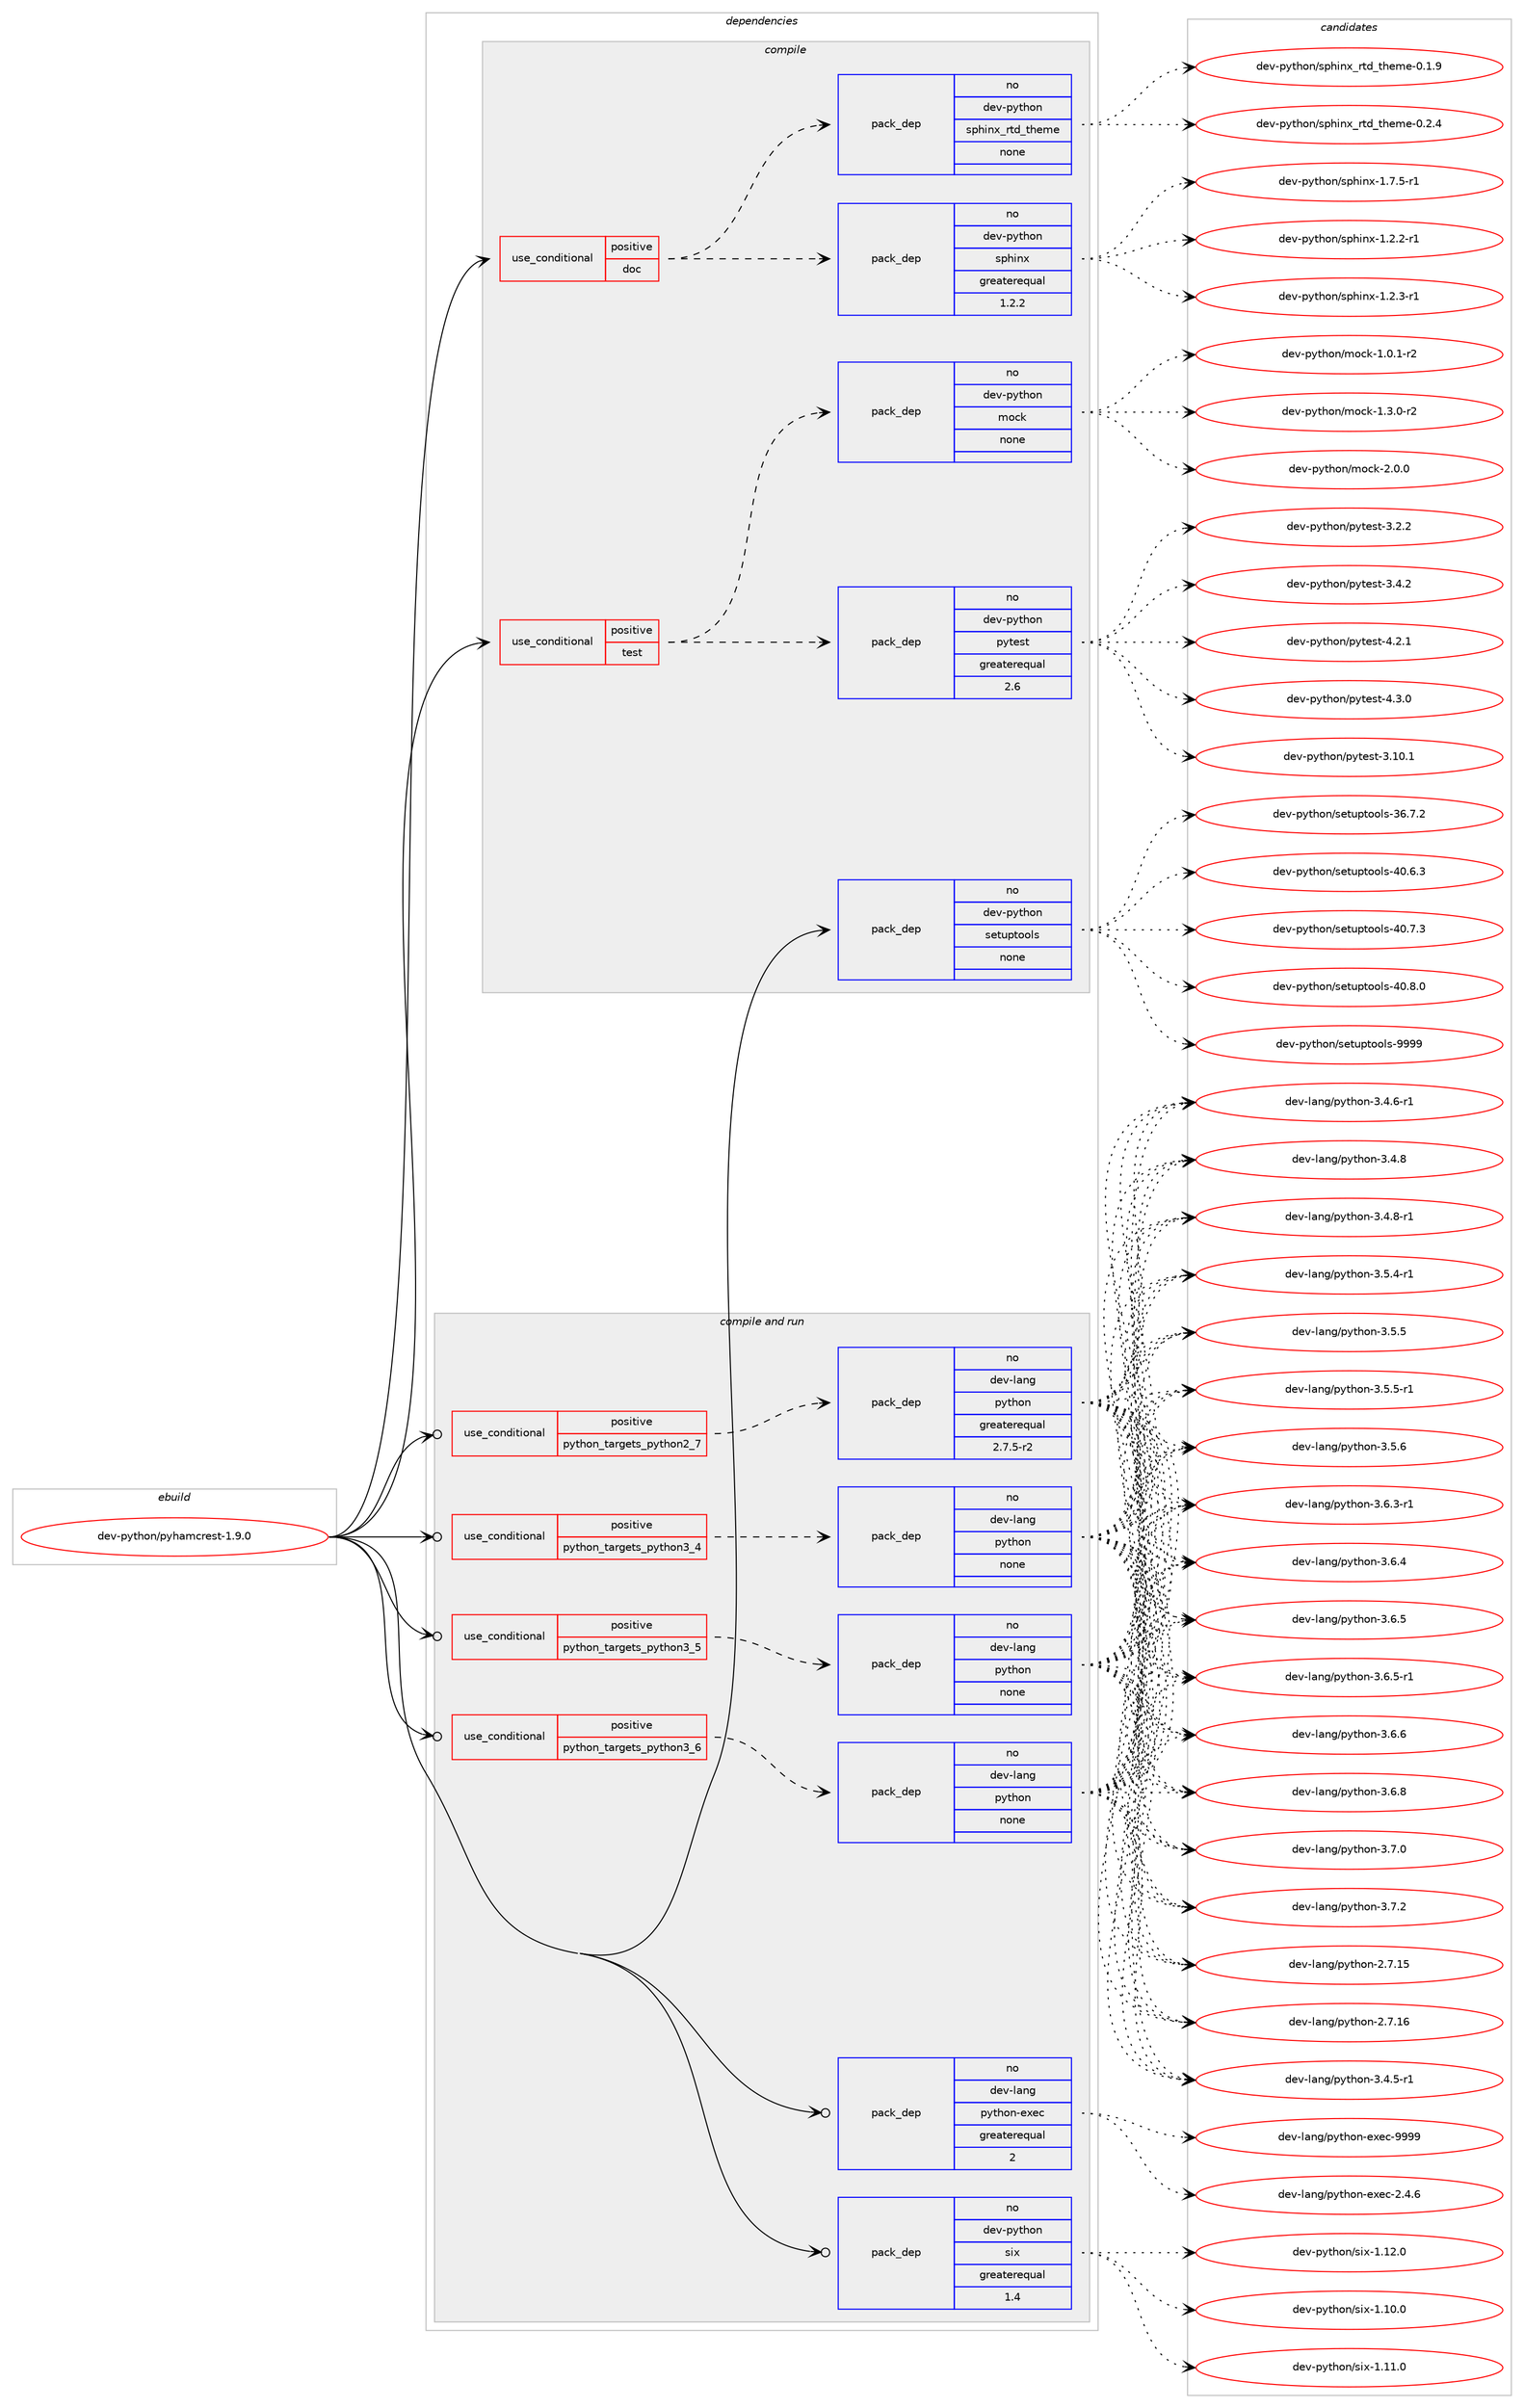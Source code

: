 digraph prolog {

# *************
# Graph options
# *************

newrank=true;
concentrate=true;
compound=true;
graph [rankdir=LR,fontname=Helvetica,fontsize=10,ranksep=1.5];#, ranksep=2.5, nodesep=0.2];
edge  [arrowhead=vee];
node  [fontname=Helvetica,fontsize=10];

# **********
# The ebuild
# **********

subgraph cluster_leftcol {
color=gray;
rank=same;
label=<<i>ebuild</i>>;
id [label="dev-python/pyhamcrest-1.9.0", color=red, width=4, href="../dev-python/pyhamcrest-1.9.0.svg"];
}

# ****************
# The dependencies
# ****************

subgraph cluster_midcol {
color=gray;
label=<<i>dependencies</i>>;
subgraph cluster_compile {
fillcolor="#eeeeee";
style=filled;
label=<<i>compile</i>>;
subgraph cond380997 {
dependency1429894 [label=<<TABLE BORDER="0" CELLBORDER="1" CELLSPACING="0" CELLPADDING="4"><TR><TD ROWSPAN="3" CELLPADDING="10">use_conditional</TD></TR><TR><TD>positive</TD></TR><TR><TD>doc</TD></TR></TABLE>>, shape=none, color=red];
subgraph pack1025577 {
dependency1429895 [label=<<TABLE BORDER="0" CELLBORDER="1" CELLSPACING="0" CELLPADDING="4" WIDTH="220"><TR><TD ROWSPAN="6" CELLPADDING="30">pack_dep</TD></TR><TR><TD WIDTH="110">no</TD></TR><TR><TD>dev-python</TD></TR><TR><TD>sphinx</TD></TR><TR><TD>greaterequal</TD></TR><TR><TD>1.2.2</TD></TR></TABLE>>, shape=none, color=blue];
}
dependency1429894:e -> dependency1429895:w [weight=20,style="dashed",arrowhead="vee"];
subgraph pack1025578 {
dependency1429896 [label=<<TABLE BORDER="0" CELLBORDER="1" CELLSPACING="0" CELLPADDING="4" WIDTH="220"><TR><TD ROWSPAN="6" CELLPADDING="30">pack_dep</TD></TR><TR><TD WIDTH="110">no</TD></TR><TR><TD>dev-python</TD></TR><TR><TD>sphinx_rtd_theme</TD></TR><TR><TD>none</TD></TR><TR><TD></TD></TR></TABLE>>, shape=none, color=blue];
}
dependency1429894:e -> dependency1429896:w [weight=20,style="dashed",arrowhead="vee"];
}
id:e -> dependency1429894:w [weight=20,style="solid",arrowhead="vee"];
subgraph cond380998 {
dependency1429897 [label=<<TABLE BORDER="0" CELLBORDER="1" CELLSPACING="0" CELLPADDING="4"><TR><TD ROWSPAN="3" CELLPADDING="10">use_conditional</TD></TR><TR><TD>positive</TD></TR><TR><TD>test</TD></TR></TABLE>>, shape=none, color=red];
subgraph pack1025579 {
dependency1429898 [label=<<TABLE BORDER="0" CELLBORDER="1" CELLSPACING="0" CELLPADDING="4" WIDTH="220"><TR><TD ROWSPAN="6" CELLPADDING="30">pack_dep</TD></TR><TR><TD WIDTH="110">no</TD></TR><TR><TD>dev-python</TD></TR><TR><TD>pytest</TD></TR><TR><TD>greaterequal</TD></TR><TR><TD>2.6</TD></TR></TABLE>>, shape=none, color=blue];
}
dependency1429897:e -> dependency1429898:w [weight=20,style="dashed",arrowhead="vee"];
subgraph pack1025580 {
dependency1429899 [label=<<TABLE BORDER="0" CELLBORDER="1" CELLSPACING="0" CELLPADDING="4" WIDTH="220"><TR><TD ROWSPAN="6" CELLPADDING="30">pack_dep</TD></TR><TR><TD WIDTH="110">no</TD></TR><TR><TD>dev-python</TD></TR><TR><TD>mock</TD></TR><TR><TD>none</TD></TR><TR><TD></TD></TR></TABLE>>, shape=none, color=blue];
}
dependency1429897:e -> dependency1429899:w [weight=20,style="dashed",arrowhead="vee"];
}
id:e -> dependency1429897:w [weight=20,style="solid",arrowhead="vee"];
subgraph pack1025581 {
dependency1429900 [label=<<TABLE BORDER="0" CELLBORDER="1" CELLSPACING="0" CELLPADDING="4" WIDTH="220"><TR><TD ROWSPAN="6" CELLPADDING="30">pack_dep</TD></TR><TR><TD WIDTH="110">no</TD></TR><TR><TD>dev-python</TD></TR><TR><TD>setuptools</TD></TR><TR><TD>none</TD></TR><TR><TD></TD></TR></TABLE>>, shape=none, color=blue];
}
id:e -> dependency1429900:w [weight=20,style="solid",arrowhead="vee"];
}
subgraph cluster_compileandrun {
fillcolor="#eeeeee";
style=filled;
label=<<i>compile and run</i>>;
subgraph cond380999 {
dependency1429901 [label=<<TABLE BORDER="0" CELLBORDER="1" CELLSPACING="0" CELLPADDING="4"><TR><TD ROWSPAN="3" CELLPADDING="10">use_conditional</TD></TR><TR><TD>positive</TD></TR><TR><TD>python_targets_python2_7</TD></TR></TABLE>>, shape=none, color=red];
subgraph pack1025582 {
dependency1429902 [label=<<TABLE BORDER="0" CELLBORDER="1" CELLSPACING="0" CELLPADDING="4" WIDTH="220"><TR><TD ROWSPAN="6" CELLPADDING="30">pack_dep</TD></TR><TR><TD WIDTH="110">no</TD></TR><TR><TD>dev-lang</TD></TR><TR><TD>python</TD></TR><TR><TD>greaterequal</TD></TR><TR><TD>2.7.5-r2</TD></TR></TABLE>>, shape=none, color=blue];
}
dependency1429901:e -> dependency1429902:w [weight=20,style="dashed",arrowhead="vee"];
}
id:e -> dependency1429901:w [weight=20,style="solid",arrowhead="odotvee"];
subgraph cond381000 {
dependency1429903 [label=<<TABLE BORDER="0" CELLBORDER="1" CELLSPACING="0" CELLPADDING="4"><TR><TD ROWSPAN="3" CELLPADDING="10">use_conditional</TD></TR><TR><TD>positive</TD></TR><TR><TD>python_targets_python3_4</TD></TR></TABLE>>, shape=none, color=red];
subgraph pack1025583 {
dependency1429904 [label=<<TABLE BORDER="0" CELLBORDER="1" CELLSPACING="0" CELLPADDING="4" WIDTH="220"><TR><TD ROWSPAN="6" CELLPADDING="30">pack_dep</TD></TR><TR><TD WIDTH="110">no</TD></TR><TR><TD>dev-lang</TD></TR><TR><TD>python</TD></TR><TR><TD>none</TD></TR><TR><TD></TD></TR></TABLE>>, shape=none, color=blue];
}
dependency1429903:e -> dependency1429904:w [weight=20,style="dashed",arrowhead="vee"];
}
id:e -> dependency1429903:w [weight=20,style="solid",arrowhead="odotvee"];
subgraph cond381001 {
dependency1429905 [label=<<TABLE BORDER="0" CELLBORDER="1" CELLSPACING="0" CELLPADDING="4"><TR><TD ROWSPAN="3" CELLPADDING="10">use_conditional</TD></TR><TR><TD>positive</TD></TR><TR><TD>python_targets_python3_5</TD></TR></TABLE>>, shape=none, color=red];
subgraph pack1025584 {
dependency1429906 [label=<<TABLE BORDER="0" CELLBORDER="1" CELLSPACING="0" CELLPADDING="4" WIDTH="220"><TR><TD ROWSPAN="6" CELLPADDING="30">pack_dep</TD></TR><TR><TD WIDTH="110">no</TD></TR><TR><TD>dev-lang</TD></TR><TR><TD>python</TD></TR><TR><TD>none</TD></TR><TR><TD></TD></TR></TABLE>>, shape=none, color=blue];
}
dependency1429905:e -> dependency1429906:w [weight=20,style="dashed",arrowhead="vee"];
}
id:e -> dependency1429905:w [weight=20,style="solid",arrowhead="odotvee"];
subgraph cond381002 {
dependency1429907 [label=<<TABLE BORDER="0" CELLBORDER="1" CELLSPACING="0" CELLPADDING="4"><TR><TD ROWSPAN="3" CELLPADDING="10">use_conditional</TD></TR><TR><TD>positive</TD></TR><TR><TD>python_targets_python3_6</TD></TR></TABLE>>, shape=none, color=red];
subgraph pack1025585 {
dependency1429908 [label=<<TABLE BORDER="0" CELLBORDER="1" CELLSPACING="0" CELLPADDING="4" WIDTH="220"><TR><TD ROWSPAN="6" CELLPADDING="30">pack_dep</TD></TR><TR><TD WIDTH="110">no</TD></TR><TR><TD>dev-lang</TD></TR><TR><TD>python</TD></TR><TR><TD>none</TD></TR><TR><TD></TD></TR></TABLE>>, shape=none, color=blue];
}
dependency1429907:e -> dependency1429908:w [weight=20,style="dashed",arrowhead="vee"];
}
id:e -> dependency1429907:w [weight=20,style="solid",arrowhead="odotvee"];
subgraph pack1025586 {
dependency1429909 [label=<<TABLE BORDER="0" CELLBORDER="1" CELLSPACING="0" CELLPADDING="4" WIDTH="220"><TR><TD ROWSPAN="6" CELLPADDING="30">pack_dep</TD></TR><TR><TD WIDTH="110">no</TD></TR><TR><TD>dev-lang</TD></TR><TR><TD>python-exec</TD></TR><TR><TD>greaterequal</TD></TR><TR><TD>2</TD></TR></TABLE>>, shape=none, color=blue];
}
id:e -> dependency1429909:w [weight=20,style="solid",arrowhead="odotvee"];
subgraph pack1025587 {
dependency1429910 [label=<<TABLE BORDER="0" CELLBORDER="1" CELLSPACING="0" CELLPADDING="4" WIDTH="220"><TR><TD ROWSPAN="6" CELLPADDING="30">pack_dep</TD></TR><TR><TD WIDTH="110">no</TD></TR><TR><TD>dev-python</TD></TR><TR><TD>six</TD></TR><TR><TD>greaterequal</TD></TR><TR><TD>1.4</TD></TR></TABLE>>, shape=none, color=blue];
}
id:e -> dependency1429910:w [weight=20,style="solid",arrowhead="odotvee"];
}
subgraph cluster_run {
fillcolor="#eeeeee";
style=filled;
label=<<i>run</i>>;
}
}

# **************
# The candidates
# **************

subgraph cluster_choices {
rank=same;
color=gray;
label=<<i>candidates</i>>;

subgraph choice1025577 {
color=black;
nodesep=1;
choice10010111845112121116104111110471151121041051101204549465046504511449 [label="dev-python/sphinx-1.2.2-r1", color=red, width=4,href="../dev-python/sphinx-1.2.2-r1.svg"];
choice10010111845112121116104111110471151121041051101204549465046514511449 [label="dev-python/sphinx-1.2.3-r1", color=red, width=4,href="../dev-python/sphinx-1.2.3-r1.svg"];
choice10010111845112121116104111110471151121041051101204549465546534511449 [label="dev-python/sphinx-1.7.5-r1", color=red, width=4,href="../dev-python/sphinx-1.7.5-r1.svg"];
dependency1429895:e -> choice10010111845112121116104111110471151121041051101204549465046504511449:w [style=dotted,weight="100"];
dependency1429895:e -> choice10010111845112121116104111110471151121041051101204549465046514511449:w [style=dotted,weight="100"];
dependency1429895:e -> choice10010111845112121116104111110471151121041051101204549465546534511449:w [style=dotted,weight="100"];
}
subgraph choice1025578 {
color=black;
nodesep=1;
choice10010111845112121116104111110471151121041051101209511411610095116104101109101454846494657 [label="dev-python/sphinx_rtd_theme-0.1.9", color=red, width=4,href="../dev-python/sphinx_rtd_theme-0.1.9.svg"];
choice10010111845112121116104111110471151121041051101209511411610095116104101109101454846504652 [label="dev-python/sphinx_rtd_theme-0.2.4", color=red, width=4,href="../dev-python/sphinx_rtd_theme-0.2.4.svg"];
dependency1429896:e -> choice10010111845112121116104111110471151121041051101209511411610095116104101109101454846494657:w [style=dotted,weight="100"];
dependency1429896:e -> choice10010111845112121116104111110471151121041051101209511411610095116104101109101454846504652:w [style=dotted,weight="100"];
}
subgraph choice1025579 {
color=black;
nodesep=1;
choice100101118451121211161041111104711212111610111511645514649484649 [label="dev-python/pytest-3.10.1", color=red, width=4,href="../dev-python/pytest-3.10.1.svg"];
choice1001011184511212111610411111047112121116101115116455146504650 [label="dev-python/pytest-3.2.2", color=red, width=4,href="../dev-python/pytest-3.2.2.svg"];
choice1001011184511212111610411111047112121116101115116455146524650 [label="dev-python/pytest-3.4.2", color=red, width=4,href="../dev-python/pytest-3.4.2.svg"];
choice1001011184511212111610411111047112121116101115116455246504649 [label="dev-python/pytest-4.2.1", color=red, width=4,href="../dev-python/pytest-4.2.1.svg"];
choice1001011184511212111610411111047112121116101115116455246514648 [label="dev-python/pytest-4.3.0", color=red, width=4,href="../dev-python/pytest-4.3.0.svg"];
dependency1429898:e -> choice100101118451121211161041111104711212111610111511645514649484649:w [style=dotted,weight="100"];
dependency1429898:e -> choice1001011184511212111610411111047112121116101115116455146504650:w [style=dotted,weight="100"];
dependency1429898:e -> choice1001011184511212111610411111047112121116101115116455146524650:w [style=dotted,weight="100"];
dependency1429898:e -> choice1001011184511212111610411111047112121116101115116455246504649:w [style=dotted,weight="100"];
dependency1429898:e -> choice1001011184511212111610411111047112121116101115116455246514648:w [style=dotted,weight="100"];
}
subgraph choice1025580 {
color=black;
nodesep=1;
choice1001011184511212111610411111047109111991074549464846494511450 [label="dev-python/mock-1.0.1-r2", color=red, width=4,href="../dev-python/mock-1.0.1-r2.svg"];
choice1001011184511212111610411111047109111991074549465146484511450 [label="dev-python/mock-1.3.0-r2", color=red, width=4,href="../dev-python/mock-1.3.0-r2.svg"];
choice100101118451121211161041111104710911199107455046484648 [label="dev-python/mock-2.0.0", color=red, width=4,href="../dev-python/mock-2.0.0.svg"];
dependency1429899:e -> choice1001011184511212111610411111047109111991074549464846494511450:w [style=dotted,weight="100"];
dependency1429899:e -> choice1001011184511212111610411111047109111991074549465146484511450:w [style=dotted,weight="100"];
dependency1429899:e -> choice100101118451121211161041111104710911199107455046484648:w [style=dotted,weight="100"];
}
subgraph choice1025581 {
color=black;
nodesep=1;
choice100101118451121211161041111104711510111611711211611111110811545515446554650 [label="dev-python/setuptools-36.7.2", color=red, width=4,href="../dev-python/setuptools-36.7.2.svg"];
choice100101118451121211161041111104711510111611711211611111110811545524846544651 [label="dev-python/setuptools-40.6.3", color=red, width=4,href="../dev-python/setuptools-40.6.3.svg"];
choice100101118451121211161041111104711510111611711211611111110811545524846554651 [label="dev-python/setuptools-40.7.3", color=red, width=4,href="../dev-python/setuptools-40.7.3.svg"];
choice100101118451121211161041111104711510111611711211611111110811545524846564648 [label="dev-python/setuptools-40.8.0", color=red, width=4,href="../dev-python/setuptools-40.8.0.svg"];
choice10010111845112121116104111110471151011161171121161111111081154557575757 [label="dev-python/setuptools-9999", color=red, width=4,href="../dev-python/setuptools-9999.svg"];
dependency1429900:e -> choice100101118451121211161041111104711510111611711211611111110811545515446554650:w [style=dotted,weight="100"];
dependency1429900:e -> choice100101118451121211161041111104711510111611711211611111110811545524846544651:w [style=dotted,weight="100"];
dependency1429900:e -> choice100101118451121211161041111104711510111611711211611111110811545524846554651:w [style=dotted,weight="100"];
dependency1429900:e -> choice100101118451121211161041111104711510111611711211611111110811545524846564648:w [style=dotted,weight="100"];
dependency1429900:e -> choice10010111845112121116104111110471151011161171121161111111081154557575757:w [style=dotted,weight="100"];
}
subgraph choice1025582 {
color=black;
nodesep=1;
choice10010111845108971101034711212111610411111045504655464953 [label="dev-lang/python-2.7.15", color=red, width=4,href="../dev-lang/python-2.7.15.svg"];
choice10010111845108971101034711212111610411111045504655464954 [label="dev-lang/python-2.7.16", color=red, width=4,href="../dev-lang/python-2.7.16.svg"];
choice1001011184510897110103471121211161041111104551465246534511449 [label="dev-lang/python-3.4.5-r1", color=red, width=4,href="../dev-lang/python-3.4.5-r1.svg"];
choice1001011184510897110103471121211161041111104551465246544511449 [label="dev-lang/python-3.4.6-r1", color=red, width=4,href="../dev-lang/python-3.4.6-r1.svg"];
choice100101118451089711010347112121116104111110455146524656 [label="dev-lang/python-3.4.8", color=red, width=4,href="../dev-lang/python-3.4.8.svg"];
choice1001011184510897110103471121211161041111104551465246564511449 [label="dev-lang/python-3.4.8-r1", color=red, width=4,href="../dev-lang/python-3.4.8-r1.svg"];
choice1001011184510897110103471121211161041111104551465346524511449 [label="dev-lang/python-3.5.4-r1", color=red, width=4,href="../dev-lang/python-3.5.4-r1.svg"];
choice100101118451089711010347112121116104111110455146534653 [label="dev-lang/python-3.5.5", color=red, width=4,href="../dev-lang/python-3.5.5.svg"];
choice1001011184510897110103471121211161041111104551465346534511449 [label="dev-lang/python-3.5.5-r1", color=red, width=4,href="../dev-lang/python-3.5.5-r1.svg"];
choice100101118451089711010347112121116104111110455146534654 [label="dev-lang/python-3.5.6", color=red, width=4,href="../dev-lang/python-3.5.6.svg"];
choice1001011184510897110103471121211161041111104551465446514511449 [label="dev-lang/python-3.6.3-r1", color=red, width=4,href="../dev-lang/python-3.6.3-r1.svg"];
choice100101118451089711010347112121116104111110455146544652 [label="dev-lang/python-3.6.4", color=red, width=4,href="../dev-lang/python-3.6.4.svg"];
choice100101118451089711010347112121116104111110455146544653 [label="dev-lang/python-3.6.5", color=red, width=4,href="../dev-lang/python-3.6.5.svg"];
choice1001011184510897110103471121211161041111104551465446534511449 [label="dev-lang/python-3.6.5-r1", color=red, width=4,href="../dev-lang/python-3.6.5-r1.svg"];
choice100101118451089711010347112121116104111110455146544654 [label="dev-lang/python-3.6.6", color=red, width=4,href="../dev-lang/python-3.6.6.svg"];
choice100101118451089711010347112121116104111110455146544656 [label="dev-lang/python-3.6.8", color=red, width=4,href="../dev-lang/python-3.6.8.svg"];
choice100101118451089711010347112121116104111110455146554648 [label="dev-lang/python-3.7.0", color=red, width=4,href="../dev-lang/python-3.7.0.svg"];
choice100101118451089711010347112121116104111110455146554650 [label="dev-lang/python-3.7.2", color=red, width=4,href="../dev-lang/python-3.7.2.svg"];
dependency1429902:e -> choice10010111845108971101034711212111610411111045504655464953:w [style=dotted,weight="100"];
dependency1429902:e -> choice10010111845108971101034711212111610411111045504655464954:w [style=dotted,weight="100"];
dependency1429902:e -> choice1001011184510897110103471121211161041111104551465246534511449:w [style=dotted,weight="100"];
dependency1429902:e -> choice1001011184510897110103471121211161041111104551465246544511449:w [style=dotted,weight="100"];
dependency1429902:e -> choice100101118451089711010347112121116104111110455146524656:w [style=dotted,weight="100"];
dependency1429902:e -> choice1001011184510897110103471121211161041111104551465246564511449:w [style=dotted,weight="100"];
dependency1429902:e -> choice1001011184510897110103471121211161041111104551465346524511449:w [style=dotted,weight="100"];
dependency1429902:e -> choice100101118451089711010347112121116104111110455146534653:w [style=dotted,weight="100"];
dependency1429902:e -> choice1001011184510897110103471121211161041111104551465346534511449:w [style=dotted,weight="100"];
dependency1429902:e -> choice100101118451089711010347112121116104111110455146534654:w [style=dotted,weight="100"];
dependency1429902:e -> choice1001011184510897110103471121211161041111104551465446514511449:w [style=dotted,weight="100"];
dependency1429902:e -> choice100101118451089711010347112121116104111110455146544652:w [style=dotted,weight="100"];
dependency1429902:e -> choice100101118451089711010347112121116104111110455146544653:w [style=dotted,weight="100"];
dependency1429902:e -> choice1001011184510897110103471121211161041111104551465446534511449:w [style=dotted,weight="100"];
dependency1429902:e -> choice100101118451089711010347112121116104111110455146544654:w [style=dotted,weight="100"];
dependency1429902:e -> choice100101118451089711010347112121116104111110455146544656:w [style=dotted,weight="100"];
dependency1429902:e -> choice100101118451089711010347112121116104111110455146554648:w [style=dotted,weight="100"];
dependency1429902:e -> choice100101118451089711010347112121116104111110455146554650:w [style=dotted,weight="100"];
}
subgraph choice1025583 {
color=black;
nodesep=1;
choice10010111845108971101034711212111610411111045504655464953 [label="dev-lang/python-2.7.15", color=red, width=4,href="../dev-lang/python-2.7.15.svg"];
choice10010111845108971101034711212111610411111045504655464954 [label="dev-lang/python-2.7.16", color=red, width=4,href="../dev-lang/python-2.7.16.svg"];
choice1001011184510897110103471121211161041111104551465246534511449 [label="dev-lang/python-3.4.5-r1", color=red, width=4,href="../dev-lang/python-3.4.5-r1.svg"];
choice1001011184510897110103471121211161041111104551465246544511449 [label="dev-lang/python-3.4.6-r1", color=red, width=4,href="../dev-lang/python-3.4.6-r1.svg"];
choice100101118451089711010347112121116104111110455146524656 [label="dev-lang/python-3.4.8", color=red, width=4,href="../dev-lang/python-3.4.8.svg"];
choice1001011184510897110103471121211161041111104551465246564511449 [label="dev-lang/python-3.4.8-r1", color=red, width=4,href="../dev-lang/python-3.4.8-r1.svg"];
choice1001011184510897110103471121211161041111104551465346524511449 [label="dev-lang/python-3.5.4-r1", color=red, width=4,href="../dev-lang/python-3.5.4-r1.svg"];
choice100101118451089711010347112121116104111110455146534653 [label="dev-lang/python-3.5.5", color=red, width=4,href="../dev-lang/python-3.5.5.svg"];
choice1001011184510897110103471121211161041111104551465346534511449 [label="dev-lang/python-3.5.5-r1", color=red, width=4,href="../dev-lang/python-3.5.5-r1.svg"];
choice100101118451089711010347112121116104111110455146534654 [label="dev-lang/python-3.5.6", color=red, width=4,href="../dev-lang/python-3.5.6.svg"];
choice1001011184510897110103471121211161041111104551465446514511449 [label="dev-lang/python-3.6.3-r1", color=red, width=4,href="../dev-lang/python-3.6.3-r1.svg"];
choice100101118451089711010347112121116104111110455146544652 [label="dev-lang/python-3.6.4", color=red, width=4,href="../dev-lang/python-3.6.4.svg"];
choice100101118451089711010347112121116104111110455146544653 [label="dev-lang/python-3.6.5", color=red, width=4,href="../dev-lang/python-3.6.5.svg"];
choice1001011184510897110103471121211161041111104551465446534511449 [label="dev-lang/python-3.6.5-r1", color=red, width=4,href="../dev-lang/python-3.6.5-r1.svg"];
choice100101118451089711010347112121116104111110455146544654 [label="dev-lang/python-3.6.6", color=red, width=4,href="../dev-lang/python-3.6.6.svg"];
choice100101118451089711010347112121116104111110455146544656 [label="dev-lang/python-3.6.8", color=red, width=4,href="../dev-lang/python-3.6.8.svg"];
choice100101118451089711010347112121116104111110455146554648 [label="dev-lang/python-3.7.0", color=red, width=4,href="../dev-lang/python-3.7.0.svg"];
choice100101118451089711010347112121116104111110455146554650 [label="dev-lang/python-3.7.2", color=red, width=4,href="../dev-lang/python-3.7.2.svg"];
dependency1429904:e -> choice10010111845108971101034711212111610411111045504655464953:w [style=dotted,weight="100"];
dependency1429904:e -> choice10010111845108971101034711212111610411111045504655464954:w [style=dotted,weight="100"];
dependency1429904:e -> choice1001011184510897110103471121211161041111104551465246534511449:w [style=dotted,weight="100"];
dependency1429904:e -> choice1001011184510897110103471121211161041111104551465246544511449:w [style=dotted,weight="100"];
dependency1429904:e -> choice100101118451089711010347112121116104111110455146524656:w [style=dotted,weight="100"];
dependency1429904:e -> choice1001011184510897110103471121211161041111104551465246564511449:w [style=dotted,weight="100"];
dependency1429904:e -> choice1001011184510897110103471121211161041111104551465346524511449:w [style=dotted,weight="100"];
dependency1429904:e -> choice100101118451089711010347112121116104111110455146534653:w [style=dotted,weight="100"];
dependency1429904:e -> choice1001011184510897110103471121211161041111104551465346534511449:w [style=dotted,weight="100"];
dependency1429904:e -> choice100101118451089711010347112121116104111110455146534654:w [style=dotted,weight="100"];
dependency1429904:e -> choice1001011184510897110103471121211161041111104551465446514511449:w [style=dotted,weight="100"];
dependency1429904:e -> choice100101118451089711010347112121116104111110455146544652:w [style=dotted,weight="100"];
dependency1429904:e -> choice100101118451089711010347112121116104111110455146544653:w [style=dotted,weight="100"];
dependency1429904:e -> choice1001011184510897110103471121211161041111104551465446534511449:w [style=dotted,weight="100"];
dependency1429904:e -> choice100101118451089711010347112121116104111110455146544654:w [style=dotted,weight="100"];
dependency1429904:e -> choice100101118451089711010347112121116104111110455146544656:w [style=dotted,weight="100"];
dependency1429904:e -> choice100101118451089711010347112121116104111110455146554648:w [style=dotted,weight="100"];
dependency1429904:e -> choice100101118451089711010347112121116104111110455146554650:w [style=dotted,weight="100"];
}
subgraph choice1025584 {
color=black;
nodesep=1;
choice10010111845108971101034711212111610411111045504655464953 [label="dev-lang/python-2.7.15", color=red, width=4,href="../dev-lang/python-2.7.15.svg"];
choice10010111845108971101034711212111610411111045504655464954 [label="dev-lang/python-2.7.16", color=red, width=4,href="../dev-lang/python-2.7.16.svg"];
choice1001011184510897110103471121211161041111104551465246534511449 [label="dev-lang/python-3.4.5-r1", color=red, width=4,href="../dev-lang/python-3.4.5-r1.svg"];
choice1001011184510897110103471121211161041111104551465246544511449 [label="dev-lang/python-3.4.6-r1", color=red, width=4,href="../dev-lang/python-3.4.6-r1.svg"];
choice100101118451089711010347112121116104111110455146524656 [label="dev-lang/python-3.4.8", color=red, width=4,href="../dev-lang/python-3.4.8.svg"];
choice1001011184510897110103471121211161041111104551465246564511449 [label="dev-lang/python-3.4.8-r1", color=red, width=4,href="../dev-lang/python-3.4.8-r1.svg"];
choice1001011184510897110103471121211161041111104551465346524511449 [label="dev-lang/python-3.5.4-r1", color=red, width=4,href="../dev-lang/python-3.5.4-r1.svg"];
choice100101118451089711010347112121116104111110455146534653 [label="dev-lang/python-3.5.5", color=red, width=4,href="../dev-lang/python-3.5.5.svg"];
choice1001011184510897110103471121211161041111104551465346534511449 [label="dev-lang/python-3.5.5-r1", color=red, width=4,href="../dev-lang/python-3.5.5-r1.svg"];
choice100101118451089711010347112121116104111110455146534654 [label="dev-lang/python-3.5.6", color=red, width=4,href="../dev-lang/python-3.5.6.svg"];
choice1001011184510897110103471121211161041111104551465446514511449 [label="dev-lang/python-3.6.3-r1", color=red, width=4,href="../dev-lang/python-3.6.3-r1.svg"];
choice100101118451089711010347112121116104111110455146544652 [label="dev-lang/python-3.6.4", color=red, width=4,href="../dev-lang/python-3.6.4.svg"];
choice100101118451089711010347112121116104111110455146544653 [label="dev-lang/python-3.6.5", color=red, width=4,href="../dev-lang/python-3.6.5.svg"];
choice1001011184510897110103471121211161041111104551465446534511449 [label="dev-lang/python-3.6.5-r1", color=red, width=4,href="../dev-lang/python-3.6.5-r1.svg"];
choice100101118451089711010347112121116104111110455146544654 [label="dev-lang/python-3.6.6", color=red, width=4,href="../dev-lang/python-3.6.6.svg"];
choice100101118451089711010347112121116104111110455146544656 [label="dev-lang/python-3.6.8", color=red, width=4,href="../dev-lang/python-3.6.8.svg"];
choice100101118451089711010347112121116104111110455146554648 [label="dev-lang/python-3.7.0", color=red, width=4,href="../dev-lang/python-3.7.0.svg"];
choice100101118451089711010347112121116104111110455146554650 [label="dev-lang/python-3.7.2", color=red, width=4,href="../dev-lang/python-3.7.2.svg"];
dependency1429906:e -> choice10010111845108971101034711212111610411111045504655464953:w [style=dotted,weight="100"];
dependency1429906:e -> choice10010111845108971101034711212111610411111045504655464954:w [style=dotted,weight="100"];
dependency1429906:e -> choice1001011184510897110103471121211161041111104551465246534511449:w [style=dotted,weight="100"];
dependency1429906:e -> choice1001011184510897110103471121211161041111104551465246544511449:w [style=dotted,weight="100"];
dependency1429906:e -> choice100101118451089711010347112121116104111110455146524656:w [style=dotted,weight="100"];
dependency1429906:e -> choice1001011184510897110103471121211161041111104551465246564511449:w [style=dotted,weight="100"];
dependency1429906:e -> choice1001011184510897110103471121211161041111104551465346524511449:w [style=dotted,weight="100"];
dependency1429906:e -> choice100101118451089711010347112121116104111110455146534653:w [style=dotted,weight="100"];
dependency1429906:e -> choice1001011184510897110103471121211161041111104551465346534511449:w [style=dotted,weight="100"];
dependency1429906:e -> choice100101118451089711010347112121116104111110455146534654:w [style=dotted,weight="100"];
dependency1429906:e -> choice1001011184510897110103471121211161041111104551465446514511449:w [style=dotted,weight="100"];
dependency1429906:e -> choice100101118451089711010347112121116104111110455146544652:w [style=dotted,weight="100"];
dependency1429906:e -> choice100101118451089711010347112121116104111110455146544653:w [style=dotted,weight="100"];
dependency1429906:e -> choice1001011184510897110103471121211161041111104551465446534511449:w [style=dotted,weight="100"];
dependency1429906:e -> choice100101118451089711010347112121116104111110455146544654:w [style=dotted,weight="100"];
dependency1429906:e -> choice100101118451089711010347112121116104111110455146544656:w [style=dotted,weight="100"];
dependency1429906:e -> choice100101118451089711010347112121116104111110455146554648:w [style=dotted,weight="100"];
dependency1429906:e -> choice100101118451089711010347112121116104111110455146554650:w [style=dotted,weight="100"];
}
subgraph choice1025585 {
color=black;
nodesep=1;
choice10010111845108971101034711212111610411111045504655464953 [label="dev-lang/python-2.7.15", color=red, width=4,href="../dev-lang/python-2.7.15.svg"];
choice10010111845108971101034711212111610411111045504655464954 [label="dev-lang/python-2.7.16", color=red, width=4,href="../dev-lang/python-2.7.16.svg"];
choice1001011184510897110103471121211161041111104551465246534511449 [label="dev-lang/python-3.4.5-r1", color=red, width=4,href="../dev-lang/python-3.4.5-r1.svg"];
choice1001011184510897110103471121211161041111104551465246544511449 [label="dev-lang/python-3.4.6-r1", color=red, width=4,href="../dev-lang/python-3.4.6-r1.svg"];
choice100101118451089711010347112121116104111110455146524656 [label="dev-lang/python-3.4.8", color=red, width=4,href="../dev-lang/python-3.4.8.svg"];
choice1001011184510897110103471121211161041111104551465246564511449 [label="dev-lang/python-3.4.8-r1", color=red, width=4,href="../dev-lang/python-3.4.8-r1.svg"];
choice1001011184510897110103471121211161041111104551465346524511449 [label="dev-lang/python-3.5.4-r1", color=red, width=4,href="../dev-lang/python-3.5.4-r1.svg"];
choice100101118451089711010347112121116104111110455146534653 [label="dev-lang/python-3.5.5", color=red, width=4,href="../dev-lang/python-3.5.5.svg"];
choice1001011184510897110103471121211161041111104551465346534511449 [label="dev-lang/python-3.5.5-r1", color=red, width=4,href="../dev-lang/python-3.5.5-r1.svg"];
choice100101118451089711010347112121116104111110455146534654 [label="dev-lang/python-3.5.6", color=red, width=4,href="../dev-lang/python-3.5.6.svg"];
choice1001011184510897110103471121211161041111104551465446514511449 [label="dev-lang/python-3.6.3-r1", color=red, width=4,href="../dev-lang/python-3.6.3-r1.svg"];
choice100101118451089711010347112121116104111110455146544652 [label="dev-lang/python-3.6.4", color=red, width=4,href="../dev-lang/python-3.6.4.svg"];
choice100101118451089711010347112121116104111110455146544653 [label="dev-lang/python-3.6.5", color=red, width=4,href="../dev-lang/python-3.6.5.svg"];
choice1001011184510897110103471121211161041111104551465446534511449 [label="dev-lang/python-3.6.5-r1", color=red, width=4,href="../dev-lang/python-3.6.5-r1.svg"];
choice100101118451089711010347112121116104111110455146544654 [label="dev-lang/python-3.6.6", color=red, width=4,href="../dev-lang/python-3.6.6.svg"];
choice100101118451089711010347112121116104111110455146544656 [label="dev-lang/python-3.6.8", color=red, width=4,href="../dev-lang/python-3.6.8.svg"];
choice100101118451089711010347112121116104111110455146554648 [label="dev-lang/python-3.7.0", color=red, width=4,href="../dev-lang/python-3.7.0.svg"];
choice100101118451089711010347112121116104111110455146554650 [label="dev-lang/python-3.7.2", color=red, width=4,href="../dev-lang/python-3.7.2.svg"];
dependency1429908:e -> choice10010111845108971101034711212111610411111045504655464953:w [style=dotted,weight="100"];
dependency1429908:e -> choice10010111845108971101034711212111610411111045504655464954:w [style=dotted,weight="100"];
dependency1429908:e -> choice1001011184510897110103471121211161041111104551465246534511449:w [style=dotted,weight="100"];
dependency1429908:e -> choice1001011184510897110103471121211161041111104551465246544511449:w [style=dotted,weight="100"];
dependency1429908:e -> choice100101118451089711010347112121116104111110455146524656:w [style=dotted,weight="100"];
dependency1429908:e -> choice1001011184510897110103471121211161041111104551465246564511449:w [style=dotted,weight="100"];
dependency1429908:e -> choice1001011184510897110103471121211161041111104551465346524511449:w [style=dotted,weight="100"];
dependency1429908:e -> choice100101118451089711010347112121116104111110455146534653:w [style=dotted,weight="100"];
dependency1429908:e -> choice1001011184510897110103471121211161041111104551465346534511449:w [style=dotted,weight="100"];
dependency1429908:e -> choice100101118451089711010347112121116104111110455146534654:w [style=dotted,weight="100"];
dependency1429908:e -> choice1001011184510897110103471121211161041111104551465446514511449:w [style=dotted,weight="100"];
dependency1429908:e -> choice100101118451089711010347112121116104111110455146544652:w [style=dotted,weight="100"];
dependency1429908:e -> choice100101118451089711010347112121116104111110455146544653:w [style=dotted,weight="100"];
dependency1429908:e -> choice1001011184510897110103471121211161041111104551465446534511449:w [style=dotted,weight="100"];
dependency1429908:e -> choice100101118451089711010347112121116104111110455146544654:w [style=dotted,weight="100"];
dependency1429908:e -> choice100101118451089711010347112121116104111110455146544656:w [style=dotted,weight="100"];
dependency1429908:e -> choice100101118451089711010347112121116104111110455146554648:w [style=dotted,weight="100"];
dependency1429908:e -> choice100101118451089711010347112121116104111110455146554650:w [style=dotted,weight="100"];
}
subgraph choice1025586 {
color=black;
nodesep=1;
choice1001011184510897110103471121211161041111104510112010199455046524654 [label="dev-lang/python-exec-2.4.6", color=red, width=4,href="../dev-lang/python-exec-2.4.6.svg"];
choice10010111845108971101034711212111610411111045101120101994557575757 [label="dev-lang/python-exec-9999", color=red, width=4,href="../dev-lang/python-exec-9999.svg"];
dependency1429909:e -> choice1001011184510897110103471121211161041111104510112010199455046524654:w [style=dotted,weight="100"];
dependency1429909:e -> choice10010111845108971101034711212111610411111045101120101994557575757:w [style=dotted,weight="100"];
}
subgraph choice1025587 {
color=black;
nodesep=1;
choice100101118451121211161041111104711510512045494649484648 [label="dev-python/six-1.10.0", color=red, width=4,href="../dev-python/six-1.10.0.svg"];
choice100101118451121211161041111104711510512045494649494648 [label="dev-python/six-1.11.0", color=red, width=4,href="../dev-python/six-1.11.0.svg"];
choice100101118451121211161041111104711510512045494649504648 [label="dev-python/six-1.12.0", color=red, width=4,href="../dev-python/six-1.12.0.svg"];
dependency1429910:e -> choice100101118451121211161041111104711510512045494649484648:w [style=dotted,weight="100"];
dependency1429910:e -> choice100101118451121211161041111104711510512045494649494648:w [style=dotted,weight="100"];
dependency1429910:e -> choice100101118451121211161041111104711510512045494649504648:w [style=dotted,weight="100"];
}
}

}
